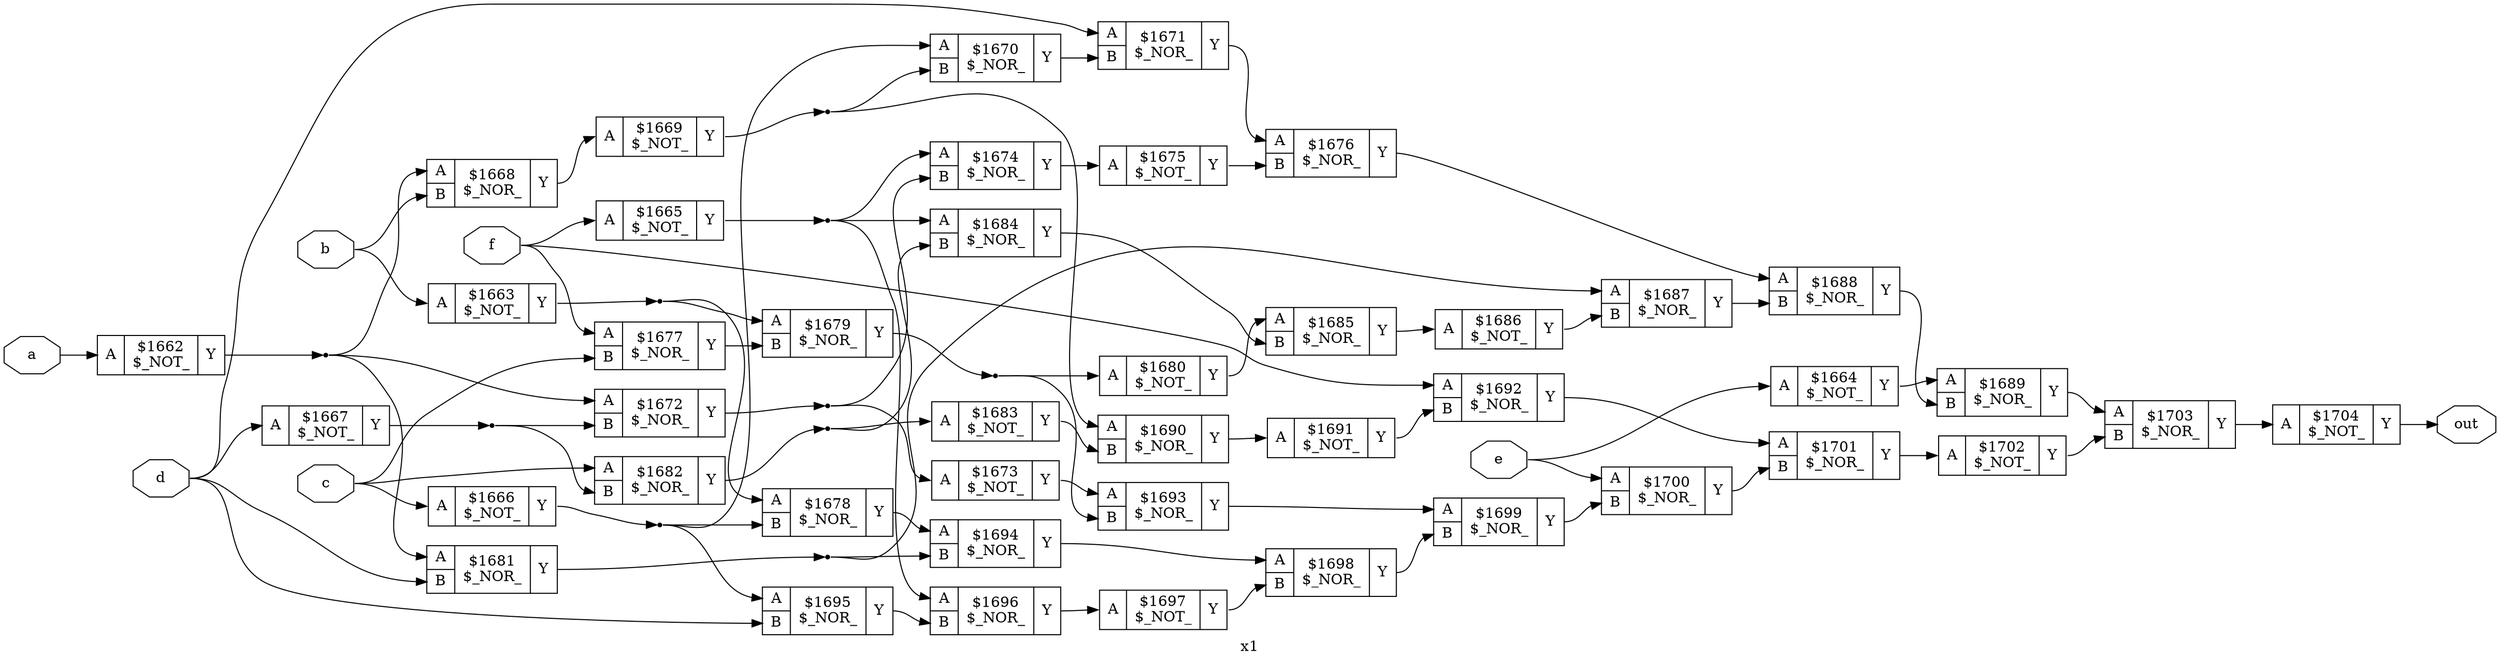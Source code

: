 digraph "x1" {
label="x1";
rankdir="LR";
remincross=true;
n43 [ shape=octagon, label="a", color="black", fontcolor="black" ];
n44 [ shape=octagon, label="b", color="black", fontcolor="black" ];
n45 [ shape=octagon, label="c", color="black", fontcolor="black" ];
n46 [ shape=octagon, label="d", color="black", fontcolor="black" ];
n47 [ shape=octagon, label="e", color="black", fontcolor="black" ];
n48 [ shape=octagon, label="f", color="black", fontcolor="black" ];
n49 [ shape=octagon, label="out", color="black", fontcolor="black" ];
c52 [ shape=record, label="{{<p50> A}|$1662\n$_NOT_|{<p51> Y}}" ];
c53 [ shape=record, label="{{<p50> A}|$1663\n$_NOT_|{<p51> Y}}" ];
c54 [ shape=record, label="{{<p50> A}|$1664\n$_NOT_|{<p51> Y}}" ];
c55 [ shape=record, label="{{<p50> A}|$1665\n$_NOT_|{<p51> Y}}" ];
c56 [ shape=record, label="{{<p50> A}|$1666\n$_NOT_|{<p51> Y}}" ];
c57 [ shape=record, label="{{<p50> A}|$1667\n$_NOT_|{<p51> Y}}" ];
c59 [ shape=record, label="{{<p50> A|<p58> B}|$1668\n$_NOR_|{<p51> Y}}" ];
c60 [ shape=record, label="{{<p50> A}|$1669\n$_NOT_|{<p51> Y}}" ];
c61 [ shape=record, label="{{<p50> A|<p58> B}|$1670\n$_NOR_|{<p51> Y}}" ];
c62 [ shape=record, label="{{<p50> A|<p58> B}|$1671\n$_NOR_|{<p51> Y}}" ];
c63 [ shape=record, label="{{<p50> A|<p58> B}|$1672\n$_NOR_|{<p51> Y}}" ];
c64 [ shape=record, label="{{<p50> A}|$1673\n$_NOT_|{<p51> Y}}" ];
c65 [ shape=record, label="{{<p50> A|<p58> B}|$1674\n$_NOR_|{<p51> Y}}" ];
c66 [ shape=record, label="{{<p50> A}|$1675\n$_NOT_|{<p51> Y}}" ];
c67 [ shape=record, label="{{<p50> A|<p58> B}|$1676\n$_NOR_|{<p51> Y}}" ];
c68 [ shape=record, label="{{<p50> A|<p58> B}|$1677\n$_NOR_|{<p51> Y}}" ];
c69 [ shape=record, label="{{<p50> A|<p58> B}|$1678\n$_NOR_|{<p51> Y}}" ];
c70 [ shape=record, label="{{<p50> A|<p58> B}|$1679\n$_NOR_|{<p51> Y}}" ];
c71 [ shape=record, label="{{<p50> A}|$1680\n$_NOT_|{<p51> Y}}" ];
c72 [ shape=record, label="{{<p50> A|<p58> B}|$1681\n$_NOR_|{<p51> Y}}" ];
c73 [ shape=record, label="{{<p50> A|<p58> B}|$1682\n$_NOR_|{<p51> Y}}" ];
c74 [ shape=record, label="{{<p50> A}|$1683\n$_NOT_|{<p51> Y}}" ];
c75 [ shape=record, label="{{<p50> A|<p58> B}|$1684\n$_NOR_|{<p51> Y}}" ];
c76 [ shape=record, label="{{<p50> A|<p58> B}|$1685\n$_NOR_|{<p51> Y}}" ];
c77 [ shape=record, label="{{<p50> A}|$1686\n$_NOT_|{<p51> Y}}" ];
c78 [ shape=record, label="{{<p50> A|<p58> B}|$1687\n$_NOR_|{<p51> Y}}" ];
c79 [ shape=record, label="{{<p50> A|<p58> B}|$1688\n$_NOR_|{<p51> Y}}" ];
c80 [ shape=record, label="{{<p50> A|<p58> B}|$1689\n$_NOR_|{<p51> Y}}" ];
c81 [ shape=record, label="{{<p50> A|<p58> B}|$1690\n$_NOR_|{<p51> Y}}" ];
c82 [ shape=record, label="{{<p50> A}|$1691\n$_NOT_|{<p51> Y}}" ];
c83 [ shape=record, label="{{<p50> A|<p58> B}|$1692\n$_NOR_|{<p51> Y}}" ];
c84 [ shape=record, label="{{<p50> A|<p58> B}|$1693\n$_NOR_|{<p51> Y}}" ];
c85 [ shape=record, label="{{<p50> A|<p58> B}|$1694\n$_NOR_|{<p51> Y}}" ];
c86 [ shape=record, label="{{<p50> A|<p58> B}|$1695\n$_NOR_|{<p51> Y}}" ];
c87 [ shape=record, label="{{<p50> A|<p58> B}|$1696\n$_NOR_|{<p51> Y}}" ];
c88 [ shape=record, label="{{<p50> A}|$1697\n$_NOT_|{<p51> Y}}" ];
c89 [ shape=record, label="{{<p50> A|<p58> B}|$1698\n$_NOR_|{<p51> Y}}" ];
c90 [ shape=record, label="{{<p50> A|<p58> B}|$1699\n$_NOR_|{<p51> Y}}" ];
c91 [ shape=record, label="{{<p50> A|<p58> B}|$1700\n$_NOR_|{<p51> Y}}" ];
c92 [ shape=record, label="{{<p50> A|<p58> B}|$1701\n$_NOR_|{<p51> Y}}" ];
c93 [ shape=record, label="{{<p50> A}|$1702\n$_NOT_|{<p51> Y}}" ];
c94 [ shape=record, label="{{<p50> A|<p58> B}|$1703\n$_NOR_|{<p51> Y}}" ];
c95 [ shape=record, label="{{<p50> A}|$1704\n$_NOT_|{<p51> Y}}" ];
c54:p51:e -> c80:p50:w [color="black", label=""];
c64:p51:e -> c84:p50:w [color="black", label=""];
c65:p51:e -> c66:p50:w [color="black", label=""];
c66:p51:e -> c67:p58:w [color="black", label=""];
c67:p51:e -> c79:p50:w [color="black", label=""];
c68:p51:e -> c70:p58:w [color="black", label=""];
c69:p51:e -> c85:p50:w [color="black", label=""];
n16 [ shape=point ];
c70:p51:e -> n16:w [color="black", label=""];
n16:e -> c71:p50:w [color="black", label=""];
n16:e -> c84:p58:w [color="black", label=""];
c71:p51:e -> c76:p50:w [color="black", label=""];
n18 [ shape=point ];
c72:p51:e -> n18:w [color="black", label=""];
n18:e -> c78:p50:w [color="black", label=""];
n18:e -> c85:p58:w [color="black", label=""];
n19 [ shape=point ];
c73:p51:e -> n19:w [color="black", label=""];
n19:e -> c74:p50:w [color="black", label=""];
n19:e -> c75:p58:w [color="black", label=""];
n2 [ shape=point ];
c55:p51:e -> n2:w [color="black", label=""];
n2:e -> c65:p50:w [color="black", label=""];
n2:e -> c75:p50:w [color="black", label=""];
n2:e -> c87:p50:w [color="black", label=""];
c74:p51:e -> c81:p58:w [color="black", label=""];
c75:p51:e -> c76:p58:w [color="black", label=""];
c76:p51:e -> c77:p50:w [color="black", label=""];
c77:p51:e -> c78:p58:w [color="black", label=""];
c78:p51:e -> c79:p58:w [color="black", label=""];
c79:p51:e -> c80:p58:w [color="black", label=""];
c80:p51:e -> c94:p50:w [color="black", label=""];
c81:p51:e -> c82:p50:w [color="black", label=""];
c82:p51:e -> c83:p58:w [color="black", label=""];
c83:p51:e -> c92:p50:w [color="black", label=""];
n3 [ shape=point ];
c56:p51:e -> n3:w [color="black", label=""];
n3:e -> c61:p50:w [color="black", label=""];
n3:e -> c69:p58:w [color="black", label=""];
n3:e -> c86:p50:w [color="black", label=""];
c84:p51:e -> c90:p50:w [color="black", label=""];
c85:p51:e -> c89:p50:w [color="black", label=""];
c86:p51:e -> c87:p58:w [color="black", label=""];
c87:p51:e -> c88:p50:w [color="black", label=""];
c88:p51:e -> c89:p58:w [color="black", label=""];
c89:p51:e -> c90:p58:w [color="black", label=""];
c90:p51:e -> c91:p58:w [color="black", label=""];
c91:p51:e -> c92:p58:w [color="black", label=""];
c92:p51:e -> c93:p50:w [color="black", label=""];
c93:p51:e -> c94:p58:w [color="black", label=""];
n4 [ shape=point ];
c57:p51:e -> n4:w [color="black", label=""];
n4:e -> c63:p58:w [color="black", label=""];
n4:e -> c73:p58:w [color="black", label=""];
c94:p51:e -> c95:p50:w [color="black", label=""];
n41 [ shape=point ];
c52:p51:e -> n41:w [color="black", label=""];
n41:e -> c59:p50:w [color="black", label=""];
n41:e -> c63:p50:w [color="black", label=""];
n41:e -> c72:p50:w [color="black", label=""];
n42 [ shape=point ];
c53:p51:e -> n42:w [color="black", label=""];
n42:e -> c69:p50:w [color="black", label=""];
n42:e -> c70:p50:w [color="black", label=""];
n43:e -> c52:p50:w [color="black", label=""];
n44:e -> c53:p50:w [color="black", label=""];
n44:e -> c59:p58:w [color="black", label=""];
n45:e -> c56:p50:w [color="black", label=""];
n45:e -> c68:p58:w [color="black", label=""];
n45:e -> c73:p50:w [color="black", label=""];
n46:e -> c57:p50:w [color="black", label=""];
n46:e -> c62:p50:w [color="black", label=""];
n46:e -> c72:p58:w [color="black", label=""];
n46:e -> c86:p58:w [color="black", label=""];
n47:e -> c54:p50:w [color="black", label=""];
n47:e -> c91:p50:w [color="black", label=""];
n48:e -> c55:p50:w [color="black", label=""];
n48:e -> c68:p50:w [color="black", label=""];
n48:e -> c83:p50:w [color="black", label=""];
c95:p51:e -> n49:w [color="black", label=""];
c59:p51:e -> c60:p50:w [color="black", label=""];
n6 [ shape=point ];
c60:p51:e -> n6:w [color="black", label=""];
n6:e -> c61:p58:w [color="black", label=""];
n6:e -> c81:p50:w [color="black", label=""];
c61:p51:e -> c62:p58:w [color="black", label=""];
c62:p51:e -> c67:p50:w [color="black", label=""];
n9 [ shape=point ];
c63:p51:e -> n9:w [color="black", label=""];
n9:e -> c64:p50:w [color="black", label=""];
n9:e -> c65:p58:w [color="black", label=""];
}
